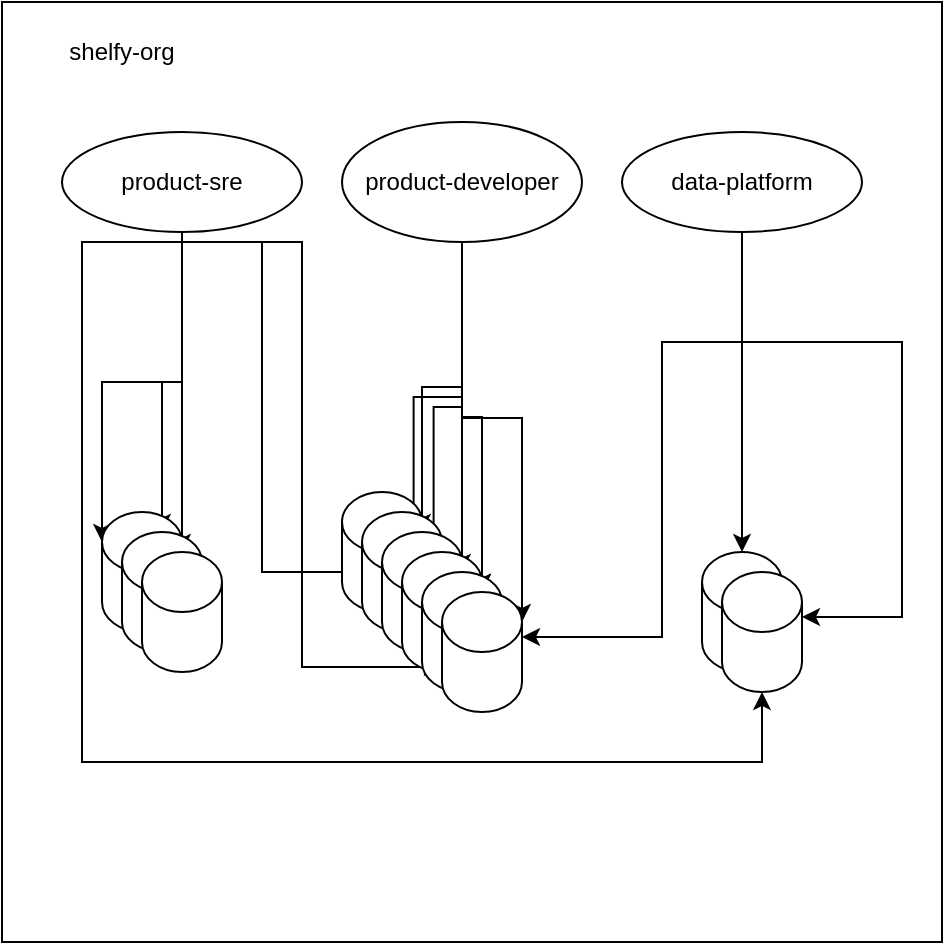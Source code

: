 <mxfile version="20.7.4" type="github">
  <diagram id="pGT0NkpfSbiasZC6mQVX" name="ページ1">
    <mxGraphModel dx="1050" dy="602" grid="1" gridSize="10" guides="1" tooltips="1" connect="1" arrows="1" fold="1" page="1" pageScale="1" pageWidth="827" pageHeight="1169" math="0" shadow="0">
      <root>
        <mxCell id="0" />
        <mxCell id="1" parent="0" />
        <mxCell id="3HuSY_mOvG1Q7FEmPy7L-1" value="" style="whiteSpace=wrap;html=1;aspect=fixed;" vertex="1" parent="1">
          <mxGeometry x="140" y="70" width="470" height="470" as="geometry" />
        </mxCell>
        <mxCell id="3HuSY_mOvG1Q7FEmPy7L-3" value="shelfy-org" style="text;html=1;strokeColor=none;fillColor=none;align=center;verticalAlign=middle;whiteSpace=wrap;rounded=0;" vertex="1" parent="1">
          <mxGeometry x="170" y="80" width="60" height="30" as="geometry" />
        </mxCell>
        <mxCell id="3HuSY_mOvG1Q7FEmPy7L-17" style="edgeStyle=orthogonalEdgeStyle;rounded=0;orthogonalLoop=1;jettySize=auto;html=1;exitX=0.5;exitY=1;exitDx=0;exitDy=0;" edge="1" parent="1" source="3HuSY_mOvG1Q7FEmPy7L-4" target="3HuSY_mOvG1Q7FEmPy7L-16">
          <mxGeometry relative="1" as="geometry" />
        </mxCell>
        <mxCell id="3HuSY_mOvG1Q7FEmPy7L-18" style="edgeStyle=orthogonalEdgeStyle;rounded=0;orthogonalLoop=1;jettySize=auto;html=1;entryX=0.145;entryY=0;entryDx=0;entryDy=4.35;entryPerimeter=0;" edge="1" parent="1" source="3HuSY_mOvG1Q7FEmPy7L-4" target="3HuSY_mOvG1Q7FEmPy7L-15">
          <mxGeometry relative="1" as="geometry" />
        </mxCell>
        <mxCell id="3HuSY_mOvG1Q7FEmPy7L-19" style="edgeStyle=orthogonalEdgeStyle;rounded=0;orthogonalLoop=1;jettySize=auto;html=1;entryX=0.145;entryY=0;entryDx=0;entryDy=4.35;entryPerimeter=0;" edge="1" parent="1" source="3HuSY_mOvG1Q7FEmPy7L-4" target="3HuSY_mOvG1Q7FEmPy7L-14">
          <mxGeometry relative="1" as="geometry" />
        </mxCell>
        <mxCell id="3HuSY_mOvG1Q7FEmPy7L-20" style="edgeStyle=orthogonalEdgeStyle;rounded=0;orthogonalLoop=1;jettySize=auto;html=1;" edge="1" parent="1" source="3HuSY_mOvG1Q7FEmPy7L-4" target="3HuSY_mOvG1Q7FEmPy7L-15">
          <mxGeometry relative="1" as="geometry" />
        </mxCell>
        <mxCell id="3HuSY_mOvG1Q7FEmPy7L-21" style="edgeStyle=orthogonalEdgeStyle;rounded=0;orthogonalLoop=1;jettySize=auto;html=1;entryX=0.5;entryY=0;entryDx=0;entryDy=0;entryPerimeter=0;" edge="1" parent="1" source="3HuSY_mOvG1Q7FEmPy7L-4" target="3HuSY_mOvG1Q7FEmPy7L-13">
          <mxGeometry relative="1" as="geometry" />
        </mxCell>
        <mxCell id="3HuSY_mOvG1Q7FEmPy7L-38" style="edgeStyle=orthogonalEdgeStyle;rounded=0;orthogonalLoop=1;jettySize=auto;html=1;" edge="1" parent="1" source="3HuSY_mOvG1Q7FEmPy7L-4" target="3HuSY_mOvG1Q7FEmPy7L-16">
          <mxGeometry relative="1" as="geometry" />
        </mxCell>
        <mxCell id="3HuSY_mOvG1Q7FEmPy7L-39" style="edgeStyle=orthogonalEdgeStyle;rounded=0;orthogonalLoop=1;jettySize=auto;html=1;" edge="1" parent="1" source="3HuSY_mOvG1Q7FEmPy7L-4" target="3HuSY_mOvG1Q7FEmPy7L-16">
          <mxGeometry relative="1" as="geometry" />
        </mxCell>
        <mxCell id="3HuSY_mOvG1Q7FEmPy7L-40" style="edgeStyle=orthogonalEdgeStyle;rounded=0;orthogonalLoop=1;jettySize=auto;html=1;entryX=1;entryY=0;entryDx=0;entryDy=15;entryPerimeter=0;" edge="1" parent="1" source="3HuSY_mOvG1Q7FEmPy7L-4" target="3HuSY_mOvG1Q7FEmPy7L-16">
          <mxGeometry relative="1" as="geometry">
            <Array as="points">
              <mxPoint x="370" y="278" />
              <mxPoint x="400" y="278" />
            </Array>
          </mxGeometry>
        </mxCell>
        <mxCell id="3HuSY_mOvG1Q7FEmPy7L-4" value="product-developer" style="ellipse;whiteSpace=wrap;html=1;" vertex="1" parent="1">
          <mxGeometry x="310" y="130" width="120" height="60" as="geometry" />
        </mxCell>
        <mxCell id="3HuSY_mOvG1Q7FEmPy7L-28" style="edgeStyle=orthogonalEdgeStyle;rounded=0;orthogonalLoop=1;jettySize=auto;html=1;entryX=0;entryY=0;entryDx=0;entryDy=15;entryPerimeter=0;" edge="1" parent="1" source="3HuSY_mOvG1Q7FEmPy7L-5" target="3HuSY_mOvG1Q7FEmPy7L-25">
          <mxGeometry relative="1" as="geometry">
            <Array as="points">
              <mxPoint x="230" y="260" />
              <mxPoint x="190" y="260" />
            </Array>
          </mxGeometry>
        </mxCell>
        <mxCell id="3HuSY_mOvG1Q7FEmPy7L-29" style="edgeStyle=orthogonalEdgeStyle;rounded=0;orthogonalLoop=1;jettySize=auto;html=1;entryX=0.5;entryY=0;entryDx=0;entryDy=0;entryPerimeter=0;" edge="1" parent="1" source="3HuSY_mOvG1Q7FEmPy7L-5" target="3HuSY_mOvG1Q7FEmPy7L-26">
          <mxGeometry relative="1" as="geometry" />
        </mxCell>
        <mxCell id="3HuSY_mOvG1Q7FEmPy7L-30" style="edgeStyle=orthogonalEdgeStyle;rounded=0;orthogonalLoop=1;jettySize=auto;html=1;" edge="1" parent="1" source="3HuSY_mOvG1Q7FEmPy7L-5" target="3HuSY_mOvG1Q7FEmPy7L-27">
          <mxGeometry relative="1" as="geometry" />
        </mxCell>
        <mxCell id="3HuSY_mOvG1Q7FEmPy7L-32" style="edgeStyle=orthogonalEdgeStyle;rounded=0;orthogonalLoop=1;jettySize=auto;html=1;entryX=0;entryY=0.5;entryDx=0;entryDy=0;entryPerimeter=0;" edge="1" parent="1" source="3HuSY_mOvG1Q7FEmPy7L-5" target="3HuSY_mOvG1Q7FEmPy7L-12">
          <mxGeometry relative="1" as="geometry">
            <Array as="points">
              <mxPoint x="230" y="190" />
              <mxPoint x="270" y="190" />
              <mxPoint x="270" y="355" />
            </Array>
          </mxGeometry>
        </mxCell>
        <mxCell id="3HuSY_mOvG1Q7FEmPy7L-34" style="edgeStyle=orthogonalEdgeStyle;rounded=0;orthogonalLoop=1;jettySize=auto;html=1;entryX=0;entryY=0;entryDx=0;entryDy=37.5;entryPerimeter=0;" edge="1" parent="1" target="3HuSY_mOvG1Q7FEmPy7L-16">
          <mxGeometry relative="1" as="geometry">
            <mxPoint x="230" y="190" as="sourcePoint" />
            <Array as="points">
              <mxPoint x="290" y="403" />
            </Array>
          </mxGeometry>
        </mxCell>
        <mxCell id="3HuSY_mOvG1Q7FEmPy7L-37" style="edgeStyle=orthogonalEdgeStyle;rounded=0;orthogonalLoop=1;jettySize=auto;html=1;" edge="1" parent="1" target="3HuSY_mOvG1Q7FEmPy7L-35">
          <mxGeometry relative="1" as="geometry">
            <mxPoint x="230" y="190" as="sourcePoint" />
            <Array as="points">
              <mxPoint x="180" y="450" />
              <mxPoint x="520" y="450" />
            </Array>
          </mxGeometry>
        </mxCell>
        <mxCell id="3HuSY_mOvG1Q7FEmPy7L-5" value="product-sre" style="ellipse;whiteSpace=wrap;html=1;" vertex="1" parent="1">
          <mxGeometry x="170" y="135" width="120" height="50" as="geometry" />
        </mxCell>
        <mxCell id="3HuSY_mOvG1Q7FEmPy7L-23" style="edgeStyle=orthogonalEdgeStyle;rounded=0;orthogonalLoop=1;jettySize=auto;html=1;" edge="1" parent="1" source="3HuSY_mOvG1Q7FEmPy7L-6" target="3HuSY_mOvG1Q7FEmPy7L-22">
          <mxGeometry relative="1" as="geometry" />
        </mxCell>
        <mxCell id="3HuSY_mOvG1Q7FEmPy7L-24" style="edgeStyle=orthogonalEdgeStyle;rounded=0;orthogonalLoop=1;jettySize=auto;html=1;entryX=1;entryY=0;entryDx=0;entryDy=22.5;entryPerimeter=0;" edge="1" parent="1" source="3HuSY_mOvG1Q7FEmPy7L-6" target="3HuSY_mOvG1Q7FEmPy7L-16">
          <mxGeometry relative="1" as="geometry">
            <Array as="points">
              <mxPoint x="510" y="240" />
              <mxPoint x="470" y="240" />
              <mxPoint x="470" y="388" />
            </Array>
          </mxGeometry>
        </mxCell>
        <mxCell id="3HuSY_mOvG1Q7FEmPy7L-36" style="edgeStyle=orthogonalEdgeStyle;rounded=0;orthogonalLoop=1;jettySize=auto;html=1;entryX=1;entryY=0;entryDx=0;entryDy=22.5;entryPerimeter=0;" edge="1" parent="1" source="3HuSY_mOvG1Q7FEmPy7L-6" target="3HuSY_mOvG1Q7FEmPy7L-35">
          <mxGeometry relative="1" as="geometry">
            <Array as="points">
              <mxPoint x="510" y="240" />
              <mxPoint x="590" y="240" />
              <mxPoint x="590" y="378" />
            </Array>
          </mxGeometry>
        </mxCell>
        <mxCell id="3HuSY_mOvG1Q7FEmPy7L-6" value="data-platform" style="ellipse;whiteSpace=wrap;html=1;" vertex="1" parent="1">
          <mxGeometry x="450" y="135" width="120" height="50" as="geometry" />
        </mxCell>
        <mxCell id="3HuSY_mOvG1Q7FEmPy7L-11" value="" style="shape=cylinder3;whiteSpace=wrap;html=1;boundedLbl=1;backgroundOutline=1;size=15;" vertex="1" parent="1">
          <mxGeometry x="310" y="315" width="40" height="60" as="geometry" />
        </mxCell>
        <mxCell id="3HuSY_mOvG1Q7FEmPy7L-12" value="" style="shape=cylinder3;whiteSpace=wrap;html=1;boundedLbl=1;backgroundOutline=1;size=15;" vertex="1" parent="1">
          <mxGeometry x="320" y="325" width="40" height="60" as="geometry" />
        </mxCell>
        <mxCell id="3HuSY_mOvG1Q7FEmPy7L-13" value="" style="shape=cylinder3;whiteSpace=wrap;html=1;boundedLbl=1;backgroundOutline=1;size=15;" vertex="1" parent="1">
          <mxGeometry x="330" y="335" width="40" height="60" as="geometry" />
        </mxCell>
        <mxCell id="3HuSY_mOvG1Q7FEmPy7L-14" value="" style="shape=cylinder3;whiteSpace=wrap;html=1;boundedLbl=1;backgroundOutline=1;size=15;" vertex="1" parent="1">
          <mxGeometry x="340" y="345" width="40" height="60" as="geometry" />
        </mxCell>
        <mxCell id="3HuSY_mOvG1Q7FEmPy7L-15" value="" style="shape=cylinder3;whiteSpace=wrap;html=1;boundedLbl=1;backgroundOutline=1;size=15;" vertex="1" parent="1">
          <mxGeometry x="350" y="355" width="40" height="60" as="geometry" />
        </mxCell>
        <mxCell id="3HuSY_mOvG1Q7FEmPy7L-16" value="" style="shape=cylinder3;whiteSpace=wrap;html=1;boundedLbl=1;backgroundOutline=1;size=15;" vertex="1" parent="1">
          <mxGeometry x="360" y="365" width="40" height="60" as="geometry" />
        </mxCell>
        <mxCell id="3HuSY_mOvG1Q7FEmPy7L-22" value="" style="shape=cylinder3;whiteSpace=wrap;html=1;boundedLbl=1;backgroundOutline=1;size=15;" vertex="1" parent="1">
          <mxGeometry x="490" y="345" width="40" height="60" as="geometry" />
        </mxCell>
        <mxCell id="3HuSY_mOvG1Q7FEmPy7L-25" value="" style="shape=cylinder3;whiteSpace=wrap;html=1;boundedLbl=1;backgroundOutline=1;size=15;" vertex="1" parent="1">
          <mxGeometry x="190" y="325" width="40" height="60" as="geometry" />
        </mxCell>
        <mxCell id="3HuSY_mOvG1Q7FEmPy7L-26" value="" style="shape=cylinder3;whiteSpace=wrap;html=1;boundedLbl=1;backgroundOutline=1;size=15;" vertex="1" parent="1">
          <mxGeometry x="200" y="335" width="40" height="60" as="geometry" />
        </mxCell>
        <mxCell id="3HuSY_mOvG1Q7FEmPy7L-27" value="" style="shape=cylinder3;whiteSpace=wrap;html=1;boundedLbl=1;backgroundOutline=1;size=15;" vertex="1" parent="1">
          <mxGeometry x="210" y="345" width="40" height="60" as="geometry" />
        </mxCell>
        <mxCell id="3HuSY_mOvG1Q7FEmPy7L-35" value="" style="shape=cylinder3;whiteSpace=wrap;html=1;boundedLbl=1;backgroundOutline=1;size=15;" vertex="1" parent="1">
          <mxGeometry x="500" y="355" width="40" height="60" as="geometry" />
        </mxCell>
      </root>
    </mxGraphModel>
  </diagram>
</mxfile>
